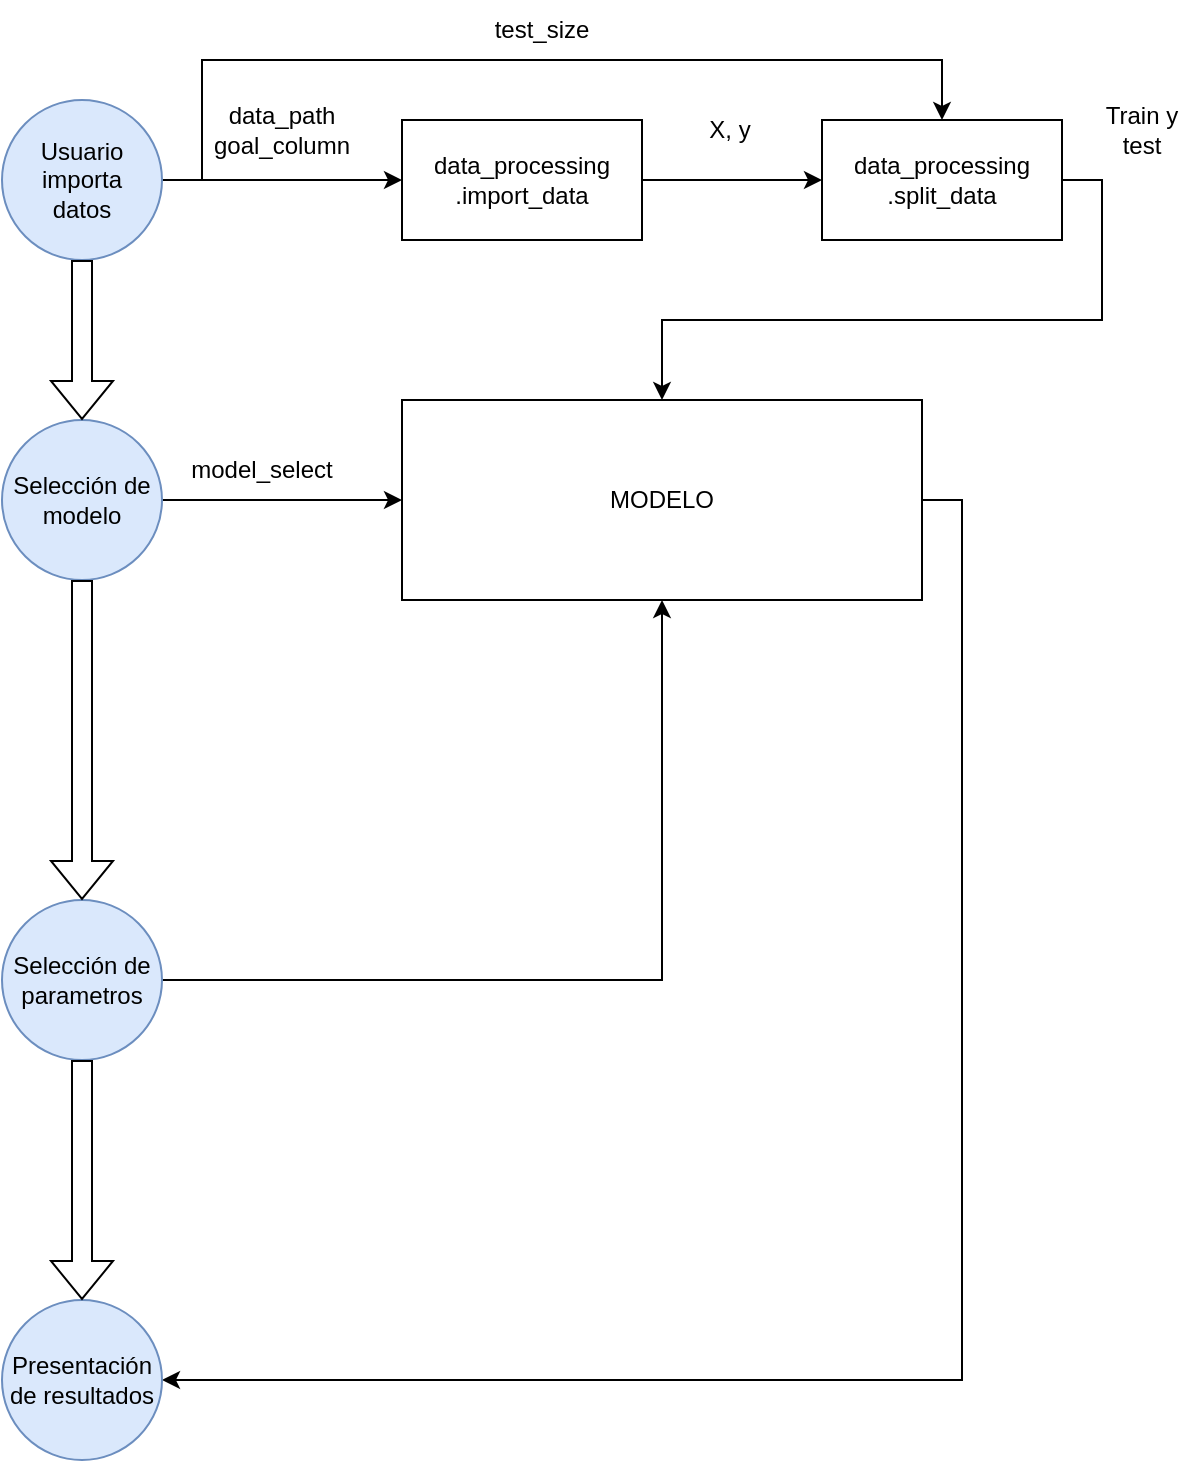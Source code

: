 <mxfile version="21.0.2" type="github">
  <diagram name="Página-1" id="G5T-fPiHOSrerRTA-hHV">
    <mxGraphModel dx="1149" dy="617" grid="1" gridSize="10" guides="1" tooltips="1" connect="1" arrows="1" fold="1" page="1" pageScale="1" pageWidth="827" pageHeight="1169" math="0" shadow="0">
      <root>
        <mxCell id="0" />
        <mxCell id="1" parent="0" />
        <mxCell id="Ok_XQxHYGsmK986OcA6g-9" style="edgeStyle=orthogonalEdgeStyle;rounded=0;orthogonalLoop=1;jettySize=auto;html=1;exitX=1;exitY=0.5;exitDx=0;exitDy=0;entryX=0;entryY=0.5;entryDx=0;entryDy=0;" edge="1" parent="1" source="Ok_XQxHYGsmK986OcA6g-1" target="Ok_XQxHYGsmK986OcA6g-8">
          <mxGeometry relative="1" as="geometry" />
        </mxCell>
        <mxCell id="Ok_XQxHYGsmK986OcA6g-33" style="edgeStyle=orthogonalEdgeStyle;rounded=0;orthogonalLoop=1;jettySize=auto;html=1;exitX=1;exitY=0.5;exitDx=0;exitDy=0;entryX=0.5;entryY=0;entryDx=0;entryDy=0;" edge="1" parent="1" source="Ok_XQxHYGsmK986OcA6g-1" target="Ok_XQxHYGsmK986OcA6g-15">
          <mxGeometry relative="1" as="geometry">
            <Array as="points">
              <mxPoint x="180" y="120" />
              <mxPoint x="180" y="60" />
              <mxPoint x="550" y="60" />
            </Array>
          </mxGeometry>
        </mxCell>
        <mxCell id="Ok_XQxHYGsmK986OcA6g-1" value="Usuario importa &lt;br&gt;datos" style="ellipse;whiteSpace=wrap;html=1;aspect=fixed;fillColor=#dae8fc;strokeColor=#6c8ebf;" vertex="1" parent="1">
          <mxGeometry x="80" y="80" width="80" height="80" as="geometry" />
        </mxCell>
        <mxCell id="Ok_XQxHYGsmK986OcA6g-40" style="edgeStyle=orthogonalEdgeStyle;rounded=0;orthogonalLoop=1;jettySize=auto;html=1;exitX=1;exitY=0.5;exitDx=0;exitDy=0;entryX=0;entryY=0.5;entryDx=0;entryDy=0;" edge="1" parent="1" source="Ok_XQxHYGsmK986OcA6g-2" target="Ok_XQxHYGsmK986OcA6g-18">
          <mxGeometry relative="1" as="geometry" />
        </mxCell>
        <mxCell id="Ok_XQxHYGsmK986OcA6g-2" value="Selección de modelo" style="ellipse;whiteSpace=wrap;html=1;aspect=fixed;fillColor=#dae8fc;strokeColor=#6c8ebf;" vertex="1" parent="1">
          <mxGeometry x="80" y="240" width="80" height="80" as="geometry" />
        </mxCell>
        <mxCell id="Ok_XQxHYGsmK986OcA6g-13" style="edgeStyle=orthogonalEdgeStyle;rounded=0;orthogonalLoop=1;jettySize=auto;html=1;exitX=1;exitY=0.5;exitDx=0;exitDy=0;" edge="1" parent="1" source="Ok_XQxHYGsmK986OcA6g-8">
          <mxGeometry relative="1" as="geometry">
            <mxPoint x="490" y="120" as="targetPoint" />
          </mxGeometry>
        </mxCell>
        <mxCell id="Ok_XQxHYGsmK986OcA6g-8" value="data_processing&lt;br&gt;.import_data" style="rounded=0;whiteSpace=wrap;html=1;" vertex="1" parent="1">
          <mxGeometry x="280" y="90" width="120" height="60" as="geometry" />
        </mxCell>
        <mxCell id="Ok_XQxHYGsmK986OcA6g-11" value="data_path&lt;br&gt;goal_column" style="text;html=1;strokeColor=none;fillColor=none;align=center;verticalAlign=middle;whiteSpace=wrap;rounded=0;" vertex="1" parent="1">
          <mxGeometry x="190" y="80" width="60" height="30" as="geometry" />
        </mxCell>
        <mxCell id="Ok_XQxHYGsmK986OcA6g-14" value="X, y" style="text;html=1;strokeColor=none;fillColor=none;align=center;verticalAlign=middle;whiteSpace=wrap;rounded=0;" vertex="1" parent="1">
          <mxGeometry x="414" y="80" width="60" height="30" as="geometry" />
        </mxCell>
        <mxCell id="Ok_XQxHYGsmK986OcA6g-41" style="edgeStyle=orthogonalEdgeStyle;rounded=0;orthogonalLoop=1;jettySize=auto;html=1;exitX=1;exitY=0.5;exitDx=0;exitDy=0;entryX=0.5;entryY=0;entryDx=0;entryDy=0;" edge="1" parent="1" source="Ok_XQxHYGsmK986OcA6g-15" target="Ok_XQxHYGsmK986OcA6g-18">
          <mxGeometry relative="1" as="geometry" />
        </mxCell>
        <mxCell id="Ok_XQxHYGsmK986OcA6g-15" value="data_processing&lt;br&gt;.split_data" style="rounded=0;whiteSpace=wrap;html=1;" vertex="1" parent="1">
          <mxGeometry x="490" y="90" width="120" height="60" as="geometry" />
        </mxCell>
        <mxCell id="Ok_XQxHYGsmK986OcA6g-17" value="Train y test" style="text;html=1;strokeColor=none;fillColor=none;align=center;verticalAlign=middle;whiteSpace=wrap;rounded=0;" vertex="1" parent="1">
          <mxGeometry x="620" y="80" width="60" height="30" as="geometry" />
        </mxCell>
        <mxCell id="Ok_XQxHYGsmK986OcA6g-42" style="edgeStyle=orthogonalEdgeStyle;rounded=0;orthogonalLoop=1;jettySize=auto;html=1;exitX=1;exitY=0.5;exitDx=0;exitDy=0;entryX=1;entryY=0.5;entryDx=0;entryDy=0;" edge="1" parent="1" source="Ok_XQxHYGsmK986OcA6g-18" target="Ok_XQxHYGsmK986OcA6g-37">
          <mxGeometry relative="1" as="geometry" />
        </mxCell>
        <mxCell id="Ok_XQxHYGsmK986OcA6g-18" value="MODELO" style="rounded=0;whiteSpace=wrap;html=1;" vertex="1" parent="1">
          <mxGeometry x="280" y="230" width="260" height="100" as="geometry" />
        </mxCell>
        <mxCell id="Ok_XQxHYGsmK986OcA6g-26" style="edgeStyle=orthogonalEdgeStyle;rounded=0;orthogonalLoop=1;jettySize=auto;html=1;entryX=0.5;entryY=1;entryDx=0;entryDy=0;" edge="1" parent="1" source="Ok_XQxHYGsmK986OcA6g-25" target="Ok_XQxHYGsmK986OcA6g-18">
          <mxGeometry relative="1" as="geometry" />
        </mxCell>
        <mxCell id="Ok_XQxHYGsmK986OcA6g-25" value="Selección de parametros" style="ellipse;whiteSpace=wrap;html=1;aspect=fixed;fillColor=#dae8fc;strokeColor=#6c8ebf;" vertex="1" parent="1">
          <mxGeometry x="80" y="480" width="80" height="80" as="geometry" />
        </mxCell>
        <mxCell id="Ok_XQxHYGsmK986OcA6g-29" value="model_select" style="text;html=1;strokeColor=none;fillColor=none;align=center;verticalAlign=middle;whiteSpace=wrap;rounded=0;" vertex="1" parent="1">
          <mxGeometry x="180" y="250" width="60" height="30" as="geometry" />
        </mxCell>
        <mxCell id="Ok_XQxHYGsmK986OcA6g-34" value="test_size" style="text;html=1;strokeColor=none;fillColor=none;align=center;verticalAlign=middle;whiteSpace=wrap;rounded=0;" vertex="1" parent="1">
          <mxGeometry x="320" y="30" width="60" height="30" as="geometry" />
        </mxCell>
        <mxCell id="Ok_XQxHYGsmK986OcA6g-35" value="" style="shape=flexArrow;endArrow=classic;html=1;rounded=0;exitX=0.5;exitY=1;exitDx=0;exitDy=0;entryX=0.5;entryY=0;entryDx=0;entryDy=0;" edge="1" parent="1" source="Ok_XQxHYGsmK986OcA6g-1" target="Ok_XQxHYGsmK986OcA6g-2">
          <mxGeometry width="50" height="50" relative="1" as="geometry">
            <mxPoint x="150" y="210" as="sourcePoint" />
            <mxPoint x="200" y="160" as="targetPoint" />
          </mxGeometry>
        </mxCell>
        <mxCell id="Ok_XQxHYGsmK986OcA6g-36" value="" style="shape=flexArrow;endArrow=classic;html=1;rounded=0;exitX=0.5;exitY=1;exitDx=0;exitDy=0;entryX=0.5;entryY=0;entryDx=0;entryDy=0;" edge="1" parent="1" source="Ok_XQxHYGsmK986OcA6g-2" target="Ok_XQxHYGsmK986OcA6g-25">
          <mxGeometry width="50" height="50" relative="1" as="geometry">
            <mxPoint x="130" y="170" as="sourcePoint" />
            <mxPoint x="130" y="250" as="targetPoint" />
          </mxGeometry>
        </mxCell>
        <mxCell id="Ok_XQxHYGsmK986OcA6g-37" value="Presentación de resultados" style="ellipse;whiteSpace=wrap;html=1;aspect=fixed;fillColor=#dae8fc;strokeColor=#6c8ebf;" vertex="1" parent="1">
          <mxGeometry x="80" y="680" width="80" height="80" as="geometry" />
        </mxCell>
        <mxCell id="Ok_XQxHYGsmK986OcA6g-38" value="" style="shape=flexArrow;endArrow=classic;html=1;rounded=0;entryX=0.5;entryY=0;entryDx=0;entryDy=0;exitX=0.5;exitY=1;exitDx=0;exitDy=0;" edge="1" parent="1" target="Ok_XQxHYGsmK986OcA6g-37" source="Ok_XQxHYGsmK986OcA6g-25">
          <mxGeometry width="50" height="50" relative="1" as="geometry">
            <mxPoint x="180" y="580" as="sourcePoint" />
            <mxPoint x="130" y="450" as="targetPoint" />
          </mxGeometry>
        </mxCell>
      </root>
    </mxGraphModel>
  </diagram>
</mxfile>
